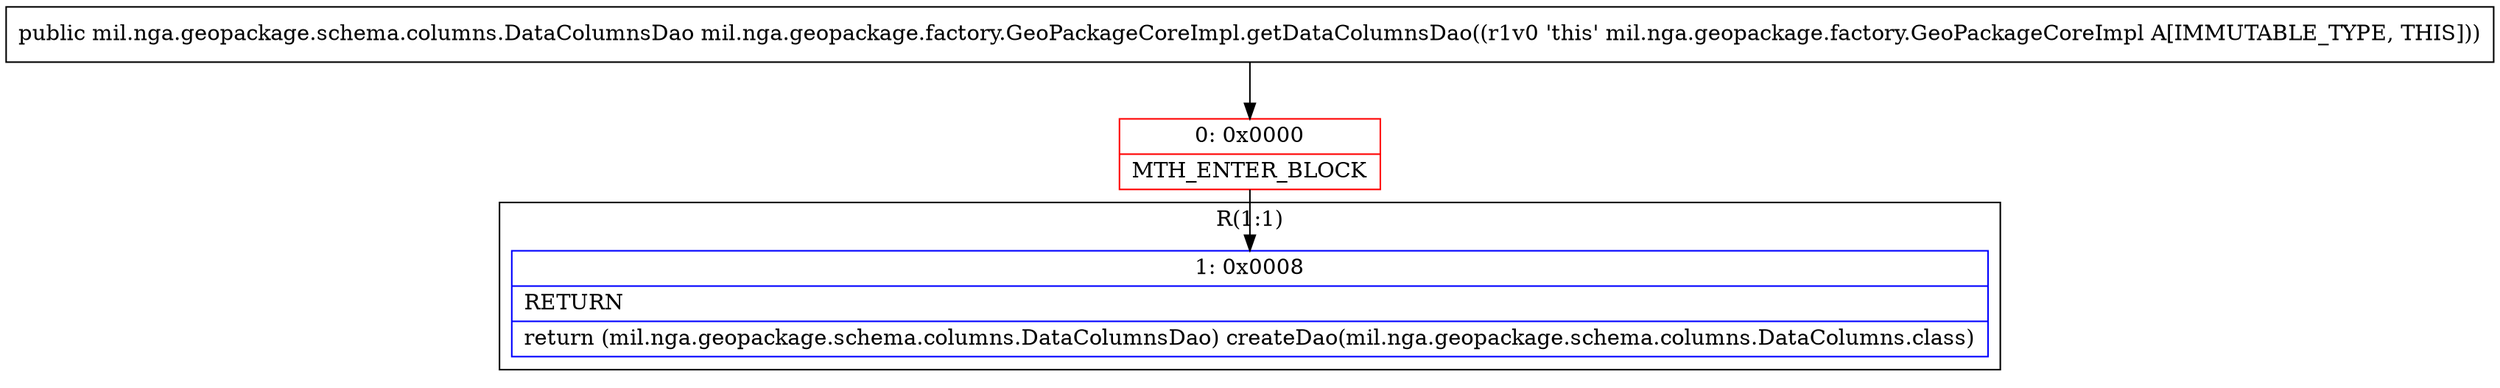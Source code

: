 digraph "CFG formil.nga.geopackage.factory.GeoPackageCoreImpl.getDataColumnsDao()Lmil\/nga\/geopackage\/schema\/columns\/DataColumnsDao;" {
subgraph cluster_Region_1288305 {
label = "R(1:1)";
node [shape=record,color=blue];
Node_1 [shape=record,label="{1\:\ 0x0008|RETURN\l|return (mil.nga.geopackage.schema.columns.DataColumnsDao) createDao(mil.nga.geopackage.schema.columns.DataColumns.class)\l}"];
}
Node_0 [shape=record,color=red,label="{0\:\ 0x0000|MTH_ENTER_BLOCK\l}"];
MethodNode[shape=record,label="{public mil.nga.geopackage.schema.columns.DataColumnsDao mil.nga.geopackage.factory.GeoPackageCoreImpl.getDataColumnsDao((r1v0 'this' mil.nga.geopackage.factory.GeoPackageCoreImpl A[IMMUTABLE_TYPE, THIS])) }"];
MethodNode -> Node_0;
Node_0 -> Node_1;
}

